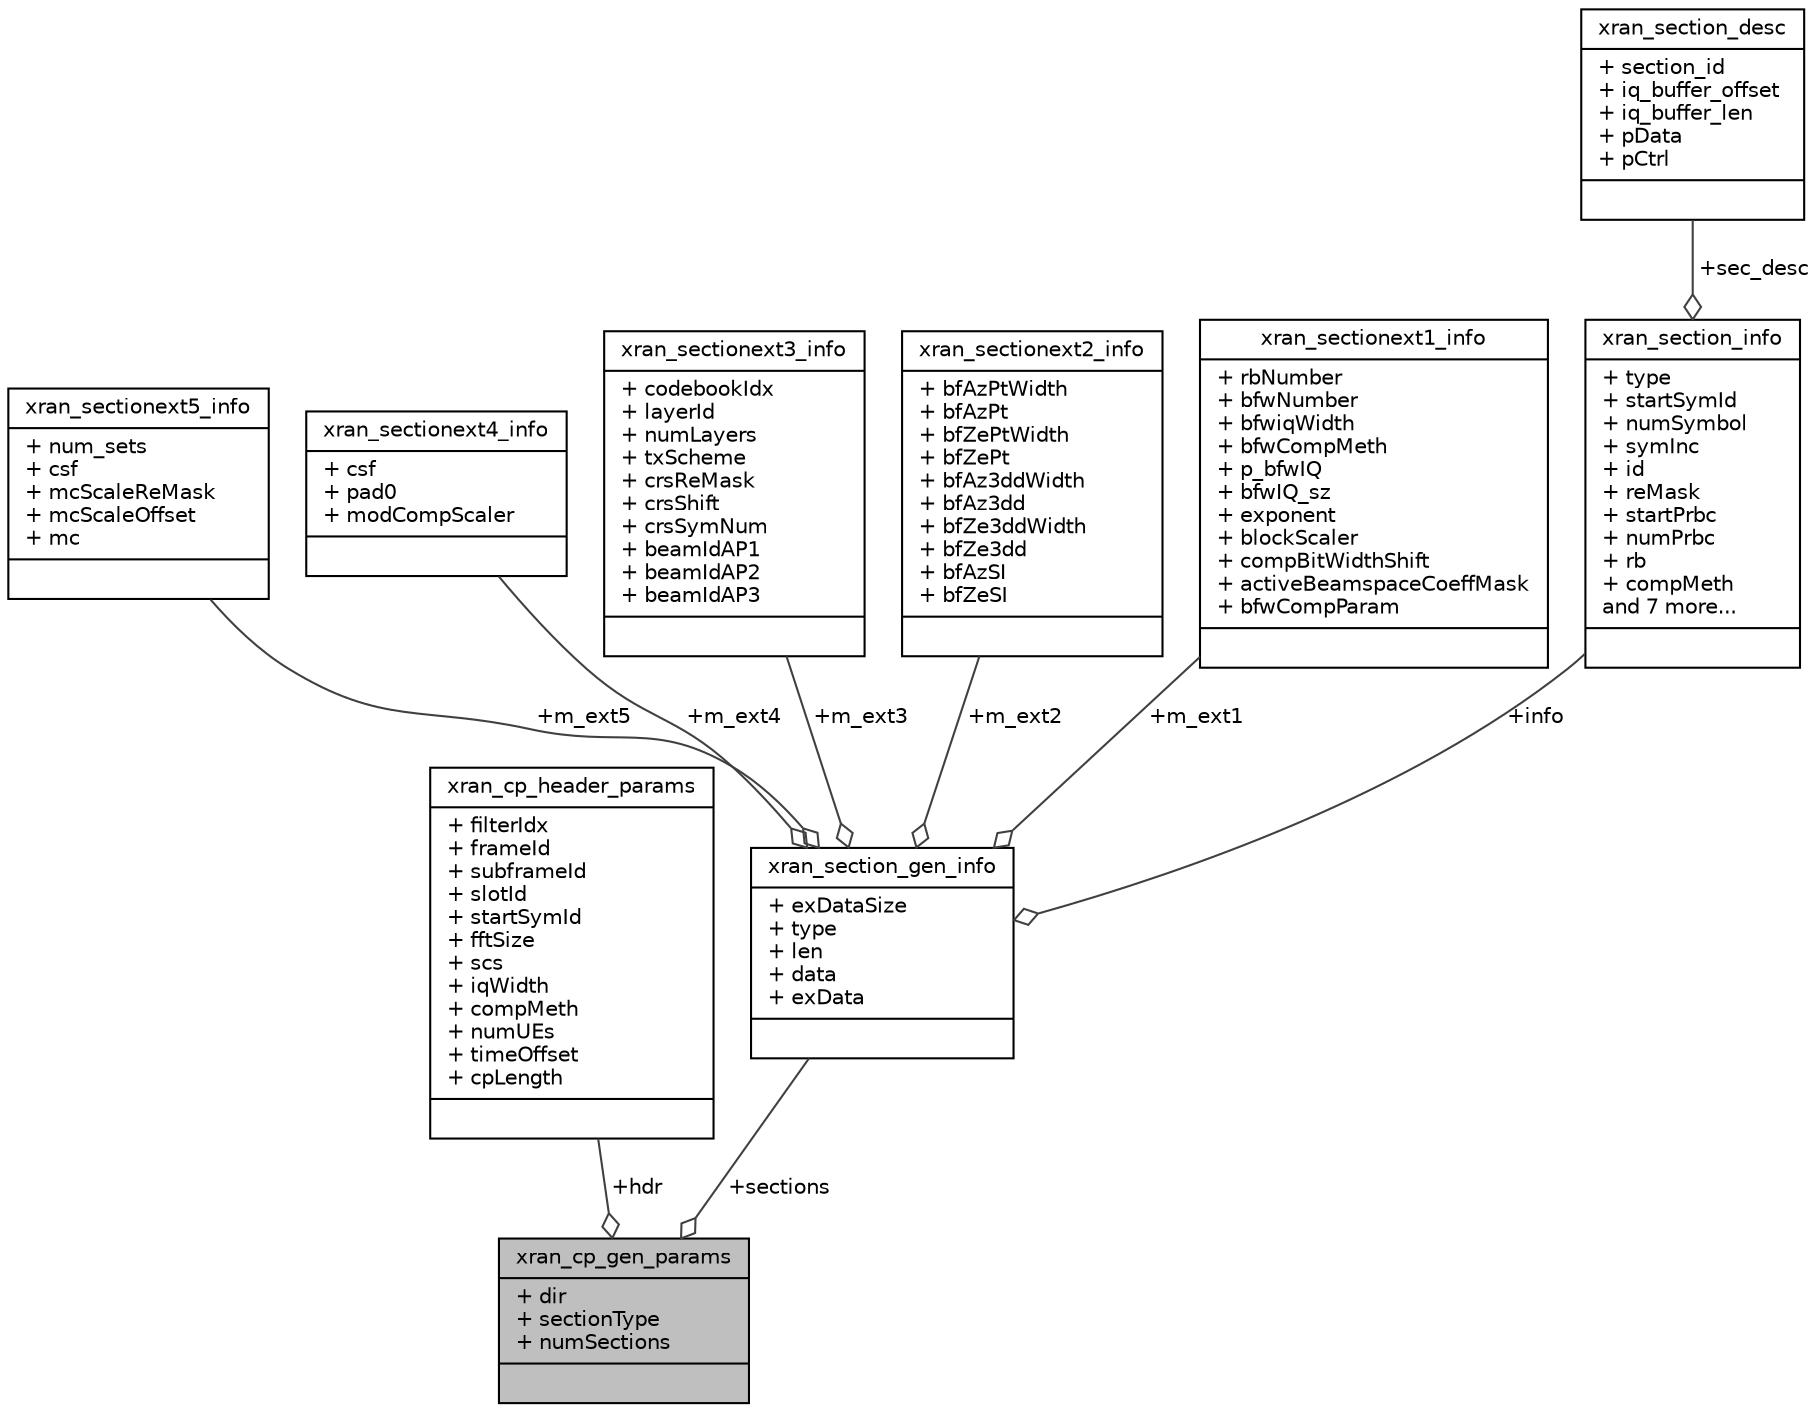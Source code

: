digraph "xran_cp_gen_params"
{
 // LATEX_PDF_SIZE
  edge [fontname="Helvetica",fontsize="10",labelfontname="Helvetica",labelfontsize="10"];
  node [fontname="Helvetica",fontsize="10",shape=record];
  Node1 [label="{xran_cp_gen_params\n|+ dir\l+ sectionType\l+ numSections\l|}",height=0.2,width=0.4,color="black", fillcolor="grey75", style="filled", fontcolor="black",tooltip=" "];
  Node2 -> Node1 [color="grey25",fontsize="10",style="solid",label=" +hdr" ,arrowhead="odiamond",fontname="Helvetica"];
  Node2 [label="{xran_cp_header_params\n|+ filterIdx\l+ frameId\l+ subframeId\l+ slotId\l+ startSymId\l+ fftSize\l+ scs\l+ iqWidth\l+ compMeth\l+ numUEs\l+ timeOffset\l+ cpLength\l|}",height=0.2,width=0.4,color="black", fillcolor="white", style="filled",URL="$structxran__cp__header__params.html",tooltip=" "];
  Node3 -> Node1 [color="grey25",fontsize="10",style="solid",label=" +sections" ,arrowhead="odiamond",fontname="Helvetica"];
  Node3 [label="{xran_section_gen_info\n|+ exDataSize\l+ type\l+ len\l+ data\l+ exData\l|}",height=0.2,width=0.4,color="black", fillcolor="white", style="filled",URL="$structxran__section__gen__info.html",tooltip=" "];
  Node4 -> Node3 [color="grey25",fontsize="10",style="solid",label=" +m_ext5" ,arrowhead="odiamond",fontname="Helvetica"];
  Node4 [label="{xran_sectionext5_info\n|+ num_sets\l+ csf\l+ mcScaleReMask\l+ mcScaleOffset\l+ mc\l|}",height=0.2,width=0.4,color="black", fillcolor="white", style="filled",URL="$structxran__sectionext5__info.html",tooltip=" "];
  Node5 -> Node3 [color="grey25",fontsize="10",style="solid",label=" +m_ext4" ,arrowhead="odiamond",fontname="Helvetica"];
  Node5 [label="{xran_sectionext4_info\n|+ csf\l+ pad0\l+ modCompScaler\l|}",height=0.2,width=0.4,color="black", fillcolor="white", style="filled",URL="$structxran__sectionext4__info.html",tooltip=" "];
  Node6 -> Node3 [color="grey25",fontsize="10",style="solid",label=" +m_ext3" ,arrowhead="odiamond",fontname="Helvetica"];
  Node6 [label="{xran_sectionext3_info\n|+ codebookIdx\l+ layerId\l+ numLayers\l+ txScheme\l+ crsReMask\l+ crsShift\l+ crsSymNum\l+ beamIdAP1\l+ beamIdAP2\l+ beamIdAP3\l|}",height=0.2,width=0.4,color="black", fillcolor="white", style="filled",URL="$structxran__sectionext3__info.html",tooltip=" "];
  Node7 -> Node3 [color="grey25",fontsize="10",style="solid",label=" +m_ext2" ,arrowhead="odiamond",fontname="Helvetica"];
  Node7 [label="{xran_sectionext2_info\n|+ bfAzPtWidth\l+ bfAzPt\l+ bfZePtWidth\l+ bfZePt\l+ bfAz3ddWidth\l+ bfAz3dd\l+ bfZe3ddWidth\l+ bfZe3dd\l+ bfAzSI\l+ bfZeSI\l|}",height=0.2,width=0.4,color="black", fillcolor="white", style="filled",URL="$structxran__sectionext2__info.html",tooltip=" "];
  Node8 -> Node3 [color="grey25",fontsize="10",style="solid",label=" +m_ext1" ,arrowhead="odiamond",fontname="Helvetica"];
  Node8 [label="{xran_sectionext1_info\n|+ rbNumber\l+ bfwNumber\l+ bfwiqWidth\l+ bfwCompMeth\l+ p_bfwIQ\l+ bfwIQ_sz\l+ exponent\l+ blockScaler\l+ compBitWidthShift\l+ activeBeamspaceCoeffMask\l+ bfwCompParam\l|}",height=0.2,width=0.4,color="black", fillcolor="white", style="filled",URL="$structxran__sectionext1__info.html",tooltip=" "];
  Node9 -> Node3 [color="grey25",fontsize="10",style="solid",label=" +info" ,arrowhead="odiamond",fontname="Helvetica"];
  Node9 [label="{xran_section_info\n|+ type\l+ startSymId\l+ numSymbol\l+ symInc\l+ id\l+ reMask\l+ startPrbc\l+ numPrbc\l+ rb\l+ compMeth\land 7 more...\l|}",height=0.2,width=0.4,color="black", fillcolor="white", style="filled",URL="$structxran__section__info.html",tooltip=" "];
  Node10 -> Node9 [color="grey25",fontsize="10",style="solid",label=" +sec_desc" ,arrowhead="odiamond",fontname="Helvetica"];
  Node10 [label="{xran_section_desc\n|+ section_id\l+ iq_buffer_offset\l+ iq_buffer_len\l+ pData\l+ pCtrl\l|}",height=0.2,width=0.4,color="black", fillcolor="white", style="filled",URL="$structxran__section__desc.html",tooltip=" "];
}
